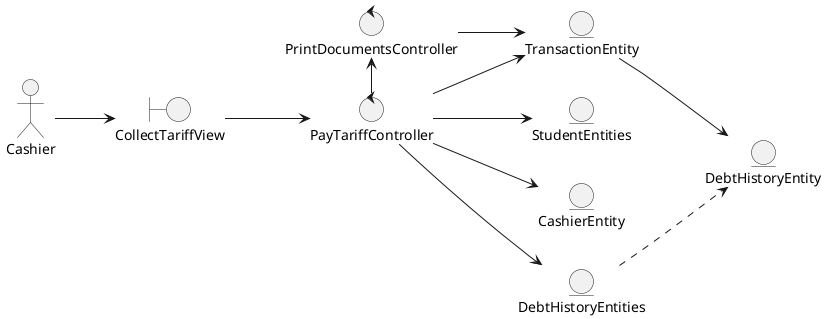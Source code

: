 @startuml
left to right direction

actor Cashier

boundary CollectTariffView

control PayTariffController
control PrintDocumentsController

entity StudentEntities
entity TransactionEntity
entity CashierEntity
entity DebtHistoryEntities
entity DebtHistoryEntity



'--- Actor relations ---
Cashier --> CollectTariffView

'--- Views relations ---
CollectTariffView --> PayTariffController

'--- Controllers relations ---
PayTariffController --> StudentEntities
PayTariffController --> TransactionEntity
PayTariffController --> DebtHistoryEntities
PayTariffController --> CashierEntity
PayTariffController -left-> PrintDocumentsController

PrintDocumentsController --> TransactionEntity

'--- Entity relations ---
TransactionEntity --> DebtHistoryEntity
DebtHistoryEntities ..> DebtHistoryEntity

@enduml